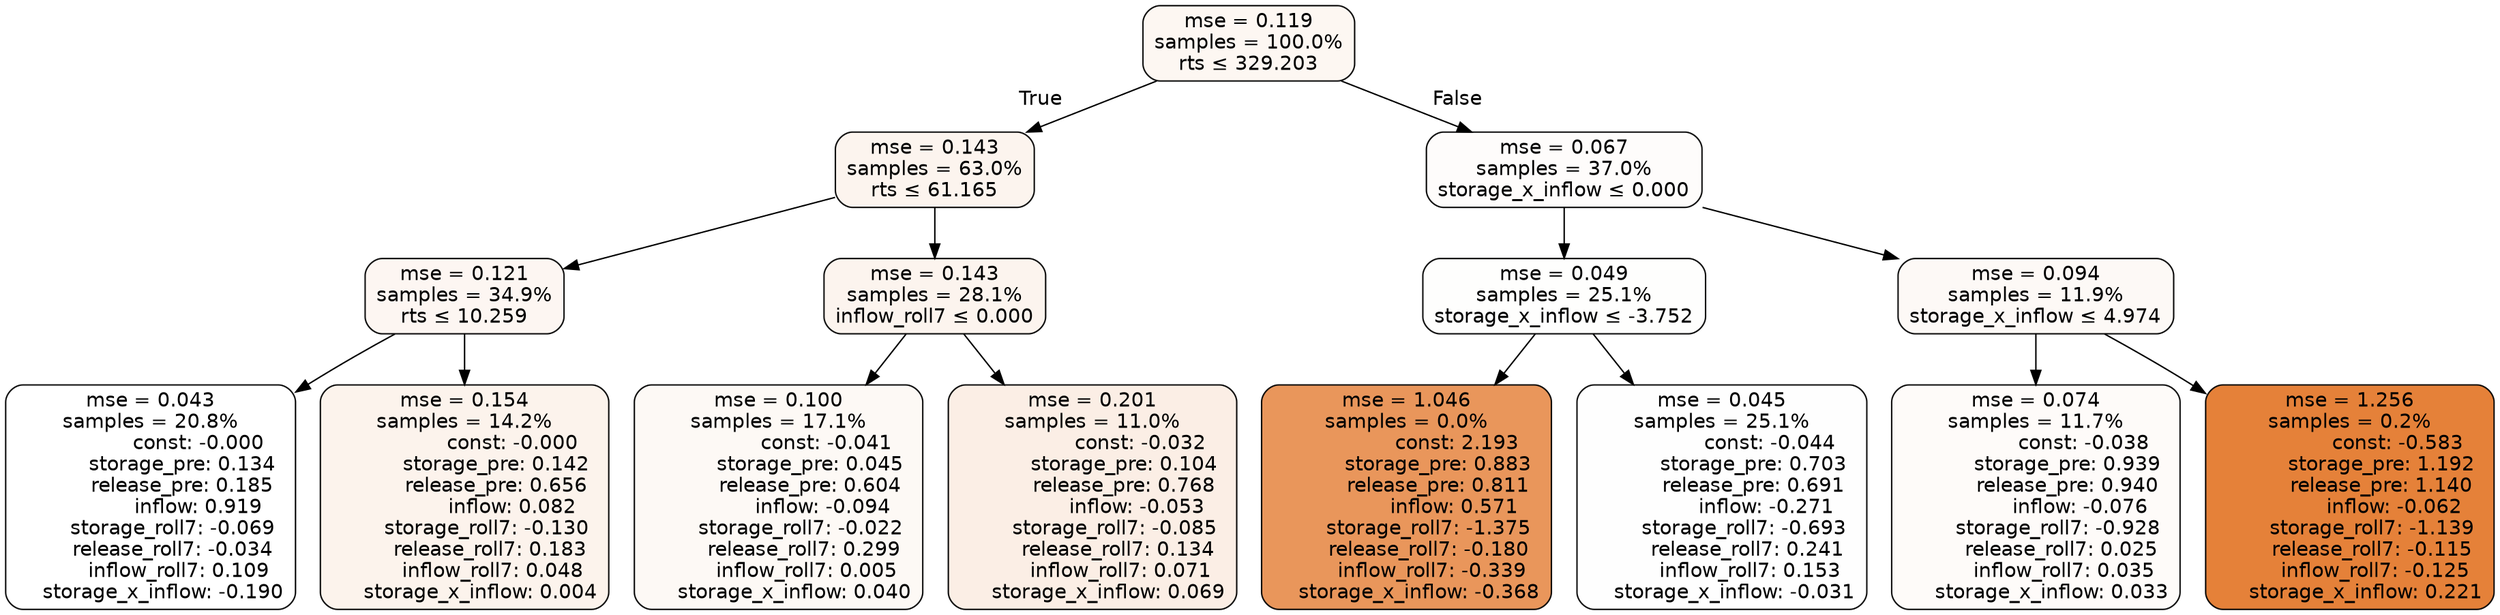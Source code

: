 digraph tree {
bgcolor="transparent"
node [shape=rectangle, style="filled, rounded", color="black", fontname=helvetica] ;
edge [fontname=helvetica] ;
	"0" [label="mse = 0.119
samples = 100.0%
rts &le; 329.203", fillcolor="#fdf7f2"]
	"1" [label="mse = 0.143
samples = 63.0%
rts &le; 61.165", fillcolor="#fcf4ee"]
	"2" [label="mse = 0.121
samples = 34.9%
rts &le; 10.259", fillcolor="#fdf6f2"]
	"3" [label="mse = 0.043
samples = 20.8%
               const: -0.000
          storage_pre: 0.134
          release_pre: 0.185
               inflow: 0.919
       storage_roll7: -0.069
       release_roll7: -0.034
         inflow_roll7: 0.109
    storage_x_inflow: -0.190", fillcolor="#ffffff"]
	"4" [label="mse = 0.154
samples = 14.2%
               const: -0.000
          storage_pre: 0.142
          release_pre: 0.656
               inflow: 0.082
       storage_roll7: -0.130
        release_roll7: 0.183
         inflow_roll7: 0.048
     storage_x_inflow: 0.004", fillcolor="#fcf3ec"]
	"5" [label="mse = 0.143
samples = 28.1%
inflow_roll7 &le; 0.000", fillcolor="#fcf4ee"]
	"6" [label="mse = 0.100
samples = 17.1%
               const: -0.041
          storage_pre: 0.045
          release_pre: 0.604
              inflow: -0.094
       storage_roll7: -0.022
        release_roll7: 0.299
         inflow_roll7: 0.005
     storage_x_inflow: 0.040", fillcolor="#fdf9f5"]
	"7" [label="mse = 0.201
samples = 11.0%
               const: -0.032
          storage_pre: 0.104
          release_pre: 0.768
              inflow: -0.053
       storage_roll7: -0.085
        release_roll7: 0.134
         inflow_roll7: 0.071
     storage_x_inflow: 0.069", fillcolor="#fbeee5"]
	"8" [label="mse = 0.067
samples = 37.0%
storage_x_inflow &le; 0.000", fillcolor="#fefcfb"]
	"9" [label="mse = 0.049
samples = 25.1%
storage_x_inflow &le; -3.752", fillcolor="#fefefd"]
	"10" [label="mse = 1.046
samples = 0.0%
                const: 2.193
          storage_pre: 0.883
          release_pre: 0.811
               inflow: 0.571
       storage_roll7: -1.375
       release_roll7: -0.180
        inflow_roll7: -0.339
    storage_x_inflow: -0.368", fillcolor="#e9965b"]
	"11" [label="mse = 0.045
samples = 25.1%
               const: -0.044
          storage_pre: 0.703
          release_pre: 0.691
              inflow: -0.271
       storage_roll7: -0.693
        release_roll7: 0.241
         inflow_roll7: 0.153
    storage_x_inflow: -0.031", fillcolor="#fefefe"]
	"12" [label="mse = 0.094
samples = 11.9%
storage_x_inflow &le; 4.974", fillcolor="#fdf9f6"]
	"13" [label="mse = 0.074
samples = 11.7%
               const: -0.038
          storage_pre: 0.939
          release_pre: 0.940
              inflow: -0.076
       storage_roll7: -0.928
        release_roll7: 0.025
         inflow_roll7: 0.035
     storage_x_inflow: 0.033", fillcolor="#fefbf9"]
	"14" [label="mse = 1.256
samples = 0.2%
               const: -0.583
          storage_pre: 1.192
          release_pre: 1.140
              inflow: -0.062
       storage_roll7: -1.139
       release_roll7: -0.115
        inflow_roll7: -0.125
     storage_x_inflow: 0.221", fillcolor="#e58139"]

	"0" -> "1" [labeldistance=2.5, labelangle=45, headlabel="True"]
	"1" -> "2"
	"2" -> "3"
	"2" -> "4"
	"1" -> "5"
	"5" -> "6"
	"5" -> "7"
	"0" -> "8" [labeldistance=2.5, labelangle=-45, headlabel="False"]
	"8" -> "9"
	"9" -> "10"
	"9" -> "11"
	"8" -> "12"
	"12" -> "13"
	"12" -> "14"
}
